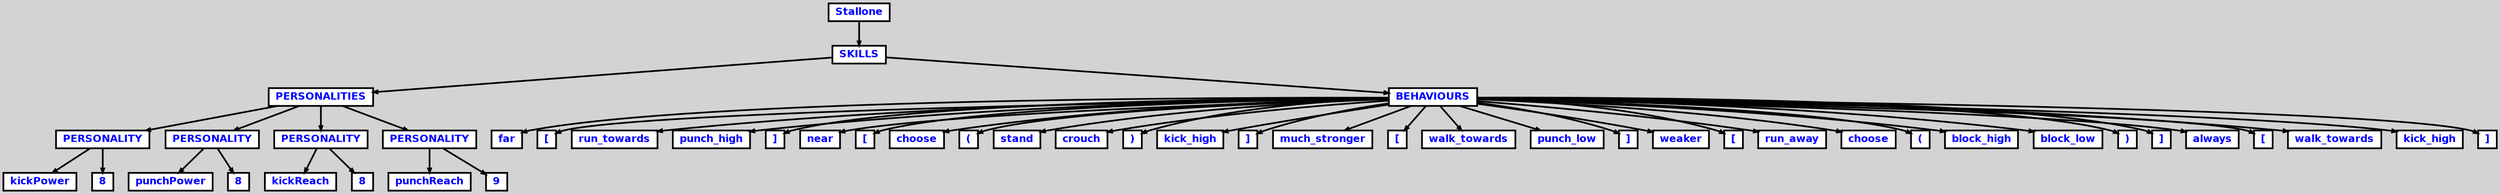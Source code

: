 digraph {

	ordering=out;
	ranksep=.4;
	bgcolor="lightgrey"; node [shape=box, fixedsize=false, fontsize=12, fontname="Helvetica-bold", fontcolor="blue"
		width=.25, height=.25, color="black", fillcolor="white", style="filled, solid, bold"];
	edge [arrowsize=.5, color="black", style="bold"]

  n0 [label="Stallone"];
  n1 [label="SKILLS"];
  n1 [label="SKILLS"];
  n2 [label="PERSONALITIES"];
  n2 [label="PERSONALITIES"];
  n3 [label="PERSONALITY"];
  n3 [label="PERSONALITY"];
  n4 [label="kickPower"];
  n5 [label="8"];
  n6 [label="PERSONALITY"];
  n6 [label="PERSONALITY"];
  n7 [label="punchPower"];
  n8 [label="8"];
  n9 [label="PERSONALITY"];
  n9 [label="PERSONALITY"];
  n10 [label="kickReach"];
  n11 [label="8"];
  n12 [label="PERSONALITY"];
  n12 [label="PERSONALITY"];
  n13 [label="punchReach"];
  n14 [label="9"];
  n15 [label="BEHAVIOURS"];
  n15 [label="BEHAVIOURS"];
  n16 [label="far"];
  n17 [label="["];
  n18 [label="run_towards"];
  n19 [label="punch_high"];
  n20 [label="]"];
  n21 [label="near"];
  n22 [label="["];
  n23 [label="choose"];
  n24 [label="("];
  n25 [label="stand"];
  n26 [label="crouch"];
  n27 [label=")"];
  n28 [label="kick_high"];
  n29 [label="]"];
  n30 [label="much_stronger"];
  n31 [label="["];
  n32 [label="walk_towards"];
  n33 [label="punch_low"];
  n34 [label="]"];
  n35 [label="weaker"];
  n36 [label="["];
  n37 [label="run_away"];
  n38 [label="choose"];
  n39 [label="("];
  n40 [label="block_high"];
  n41 [label="block_low"];
  n42 [label=")"];
  n43 [label="]"];
  n44 [label="always"];
  n45 [label="["];
  n46 [label="walk_towards"];
  n47 [label="kick_high"];
  n48 [label="]"];

  n0 -> n1 // "Stallone" -> "SKILLS"
  n1 -> n2 // "SKILLS" -> "PERSONALITIES"
  n2 -> n3 // "PERSONALITIES" -> "PERSONALITY"
  n3 -> n4 // "PERSONALITY" -> "kickPower"
  n3 -> n5 // "PERSONALITY" -> "8"
  n2 -> n6 // "PERSONALITIES" -> "PERSONALITY"
  n6 -> n7 // "PERSONALITY" -> "punchPower"
  n6 -> n8 // "PERSONALITY" -> "8"
  n2 -> n9 // "PERSONALITIES" -> "PERSONALITY"
  n9 -> n10 // "PERSONALITY" -> "kickReach"
  n9 -> n11 // "PERSONALITY" -> "8"
  n2 -> n12 // "PERSONALITIES" -> "PERSONALITY"
  n12 -> n13 // "PERSONALITY" -> "punchReach"
  n12 -> n14 // "PERSONALITY" -> "9"
  n1 -> n15 // "SKILLS" -> "BEHAVIOURS"
  n15 -> n16 // "BEHAVIOURS" -> "far"
  n15 -> n17 // "BEHAVIOURS" -> "["
  n15 -> n18 // "BEHAVIOURS" -> "run_towards"
  n15 -> n19 // "BEHAVIOURS" -> "punch_high"
  n15 -> n20 // "BEHAVIOURS" -> "]"
  n15 -> n21 // "BEHAVIOURS" -> "near"
  n15 -> n22 // "BEHAVIOURS" -> "["
  n15 -> n23 // "BEHAVIOURS" -> "choose"
  n15 -> n24 // "BEHAVIOURS" -> "("
  n15 -> n25 // "BEHAVIOURS" -> "stand"
  n15 -> n26 // "BEHAVIOURS" -> "crouch"
  n15 -> n27 // "BEHAVIOURS" -> ")"
  n15 -> n28 // "BEHAVIOURS" -> "kick_high"
  n15 -> n29 // "BEHAVIOURS" -> "]"
  n15 -> n30 // "BEHAVIOURS" -> "much_stronger"
  n15 -> n31 // "BEHAVIOURS" -> "["
  n15 -> n32 // "BEHAVIOURS" -> "walk_towards"
  n15 -> n33 // "BEHAVIOURS" -> "punch_low"
  n15 -> n34 // "BEHAVIOURS" -> "]"
  n15 -> n35 // "BEHAVIOURS" -> "weaker"
  n15 -> n36 // "BEHAVIOURS" -> "["
  n15 -> n37 // "BEHAVIOURS" -> "run_away"
  n15 -> n38 // "BEHAVIOURS" -> "choose"
  n15 -> n39 // "BEHAVIOURS" -> "("
  n15 -> n40 // "BEHAVIOURS" -> "block_high"
  n15 -> n41 // "BEHAVIOURS" -> "block_low"
  n15 -> n42 // "BEHAVIOURS" -> ")"
  n15 -> n43 // "BEHAVIOURS" -> "]"
  n15 -> n44 // "BEHAVIOURS" -> "always"
  n15 -> n45 // "BEHAVIOURS" -> "["
  n15 -> n46 // "BEHAVIOURS" -> "walk_towards"
  n15 -> n47 // "BEHAVIOURS" -> "kick_high"
  n15 -> n48 // "BEHAVIOURS" -> "]"

}
